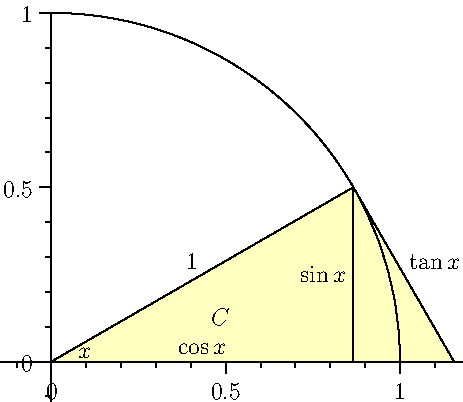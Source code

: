 import graph;
size(0,200);

real f(real x) { return sqrt(1-x^2); }

real theta = pi/6;

draw(graph(f,0,1), black);

path t1 = (0,0)--(cos(theta),0)--(cos(theta),sin(theta))--cycle;
path we = (0,0)--(1,0)..(cos(theta/3),sin(theta/3))..(cos(2theta/3),sin(2theta/3))..(cos(theta),sin(theta))--cycle;
path t2 = (0,0)--(1/cos(theta),0)--(cos(theta),sin(theta))--cycle;

filldraw(t2,paleyellow);

draw(t1,black);
draw(we,black);
draw(t2,black);

label("$C$",0.5(cos(theta/2),sin(theta/2)));

label("$x$",0.1(cos(theta/2),sin(theta/2)));
label("$1$",0.5(cos(theta),sin(theta)),NW);
label("$\cos x$", 0.5(cos(theta),0),N);
label("$\sin x$", (cos(theta),0.5sin(theta)),W);
label("$\tan x$", 0.5((1/cos(theta),0)+(cos(theta),sin(theta))),NE);

xaxis(RightTicks);
yaxis(LeftTicks);

